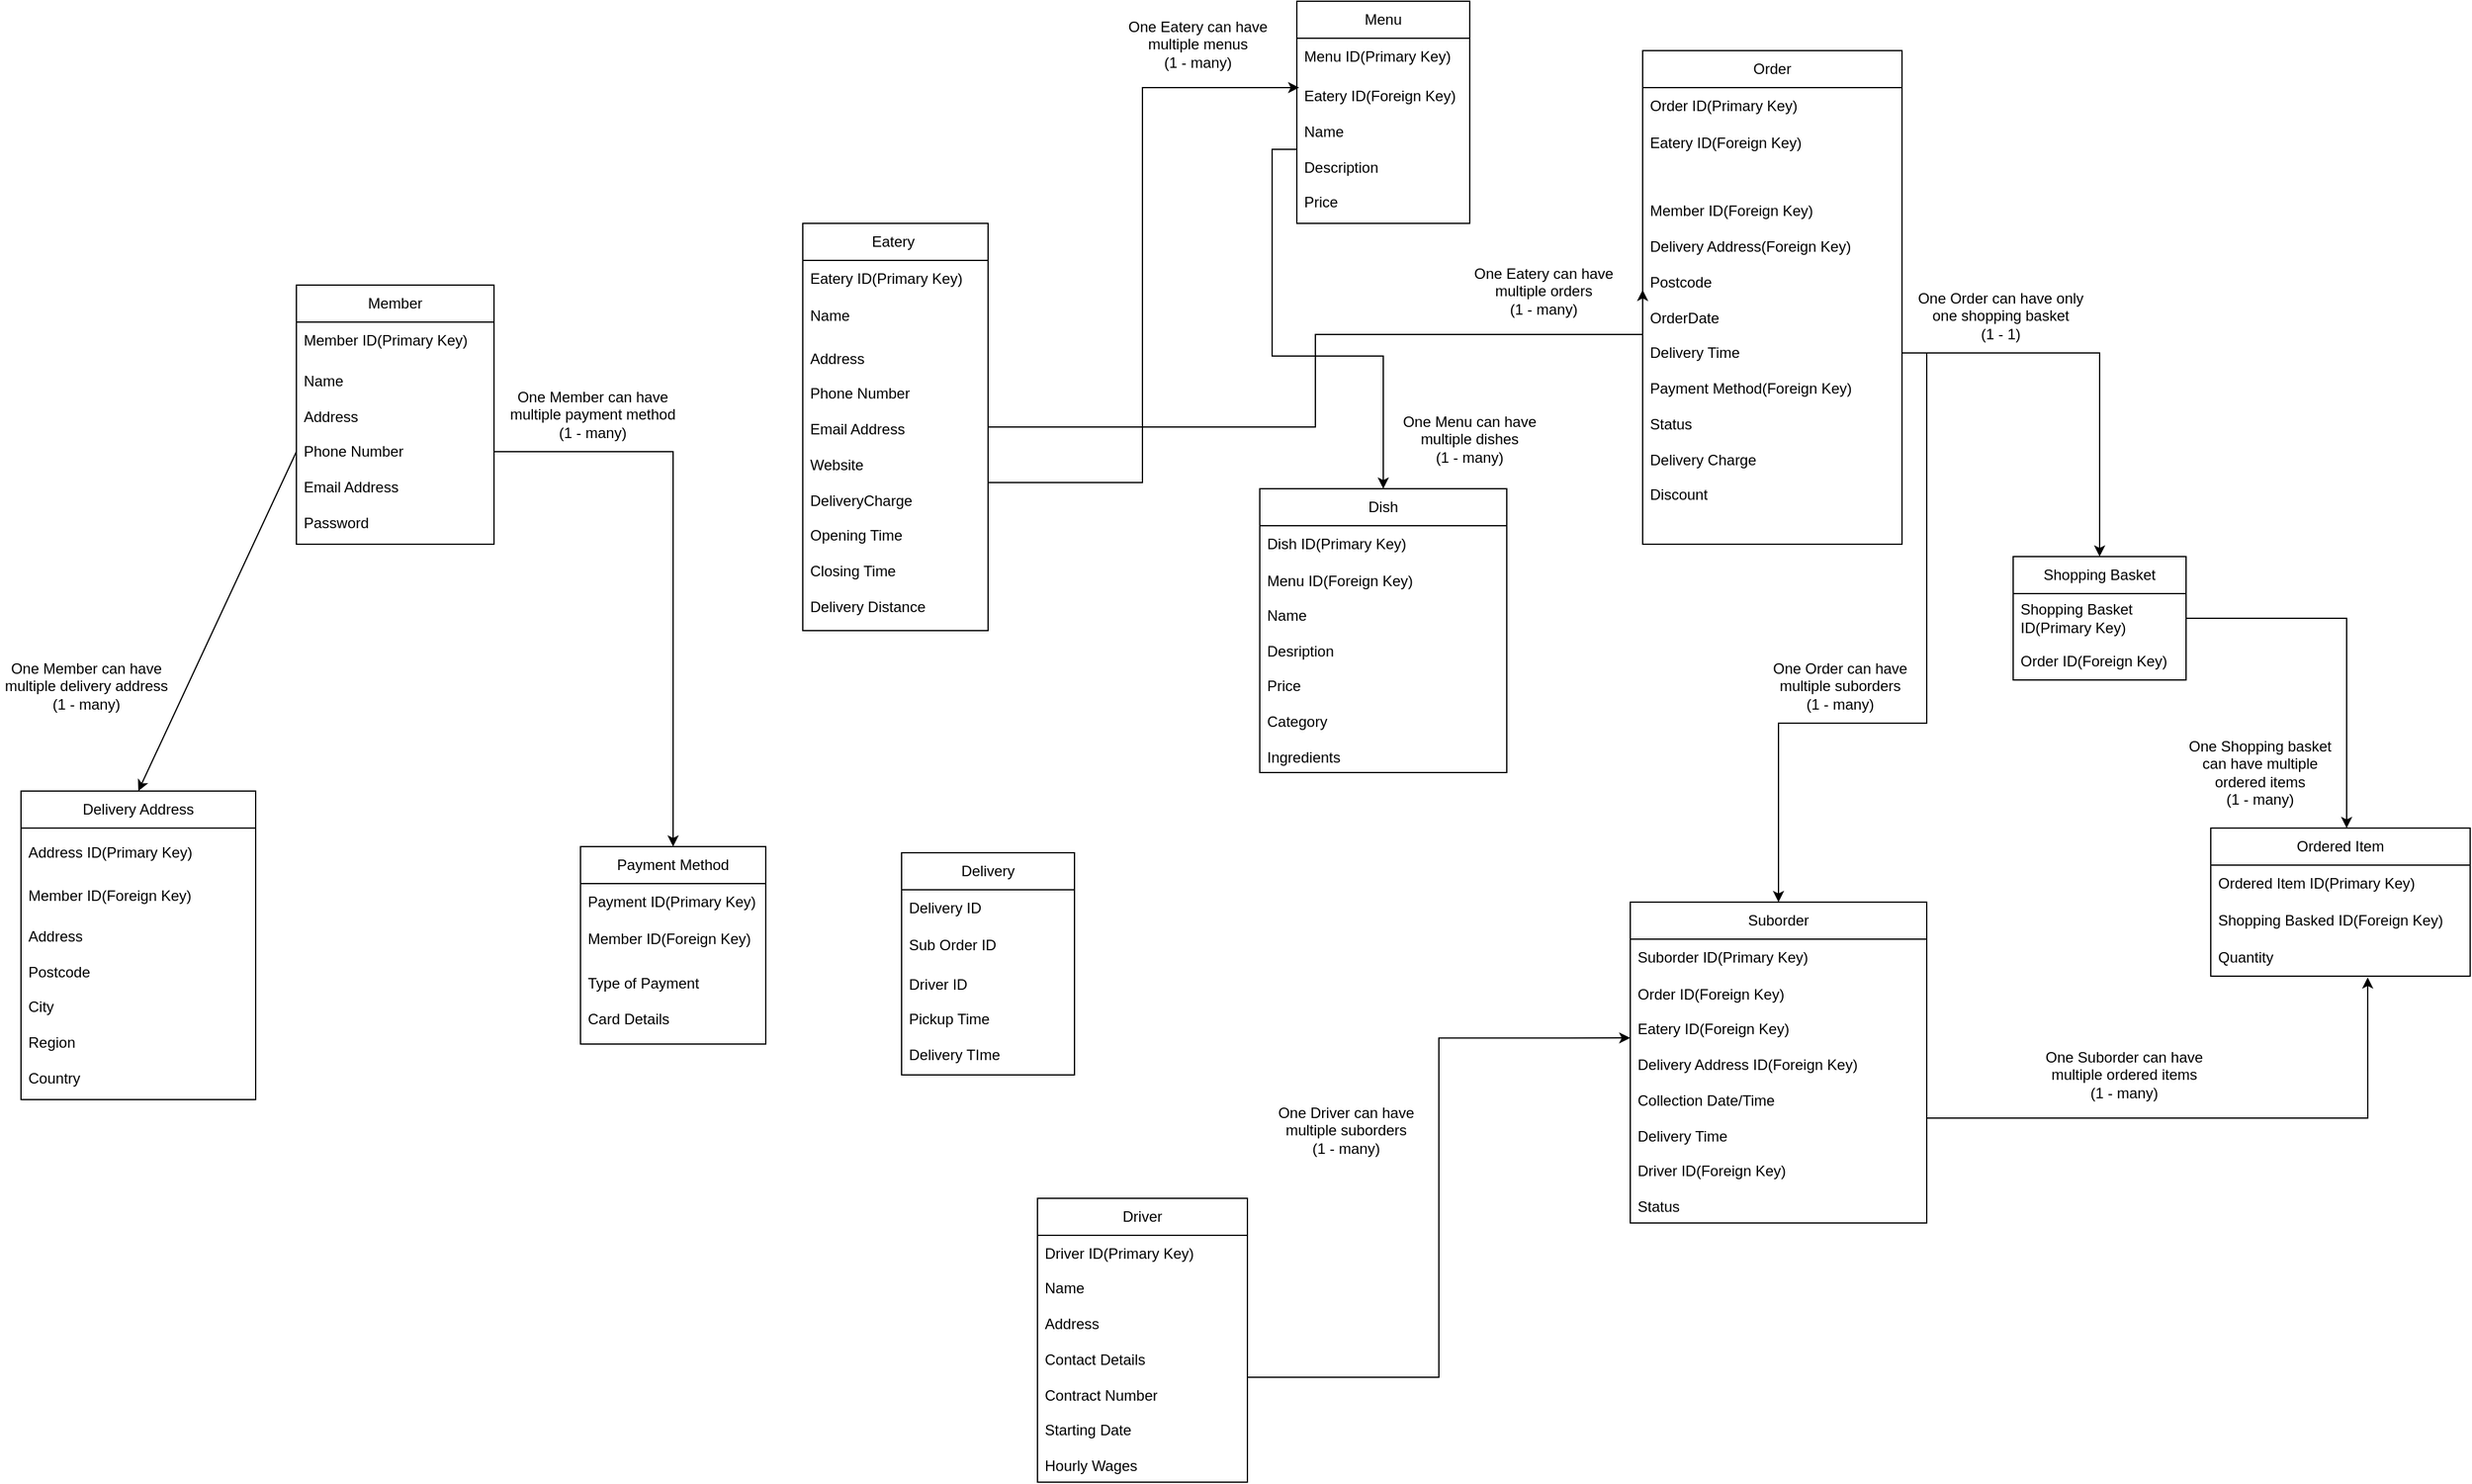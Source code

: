 <mxfile version="22.1.7" type="github">
  <diagram name="Page-1" id="V_OIsb3dV8PI7ekmCIi9">
    <mxGraphModel dx="1464" dy="747" grid="1" gridSize="10" guides="1" tooltips="1" connect="1" arrows="1" fold="1" page="1" pageScale="1" pageWidth="827" pageHeight="1169" math="0" shadow="0">
      <root>
        <mxCell id="0" />
        <mxCell id="1" parent="0" />
        <mxCell id="866BhcFPN6EovTLOz9K3-1" value="Member" style="swimlane;fontStyle=0;childLayout=stackLayout;horizontal=1;startSize=30;horizontalStack=0;resizeParent=1;resizeParentMax=0;resizeLast=0;collapsible=1;marginBottom=0;whiteSpace=wrap;html=1;" parent="1" vertex="1">
          <mxGeometry x="-380" y="450" width="160" height="210" as="geometry" />
        </mxCell>
        <mxCell id="866BhcFPN6EovTLOz9K3-2" value="Member ID(Primary Key)" style="text;strokeColor=none;fillColor=none;align=left;verticalAlign=middle;spacingLeft=4;spacingRight=4;overflow=hidden;points=[[0,0.5],[1,0.5]];portConstraint=eastwest;rotatable=0;whiteSpace=wrap;html=1;" parent="866BhcFPN6EovTLOz9K3-1" vertex="1">
          <mxGeometry y="30" width="160" height="30" as="geometry" />
        </mxCell>
        <mxCell id="866BhcFPN6EovTLOz9K3-3" value="Name&lt;br&gt;&lt;br&gt;Address&lt;br&gt;&lt;br&gt;Phone Number&lt;br&gt;&lt;br&gt;Email Address&lt;br&gt;&lt;br&gt;Password" style="text;strokeColor=none;fillColor=none;align=left;verticalAlign=middle;spacingLeft=4;spacingRight=4;overflow=hidden;points=[[0,0.5],[1,0.5]];portConstraint=eastwest;rotatable=0;whiteSpace=wrap;html=1;" parent="866BhcFPN6EovTLOz9K3-1" vertex="1">
          <mxGeometry y="60" width="160" height="150" as="geometry" />
        </mxCell>
        <mxCell id="e0NQ1iSXLlsqN2AnxAeV-24" style="edgeStyle=orthogonalEdgeStyle;rounded=0;orthogonalLoop=1;jettySize=auto;html=1;entryX=0;entryY=0.335;entryDx=0;entryDy=0;entryPerimeter=0;" edge="1" parent="1" source="866BhcFPN6EovTLOz9K3-5" target="866BhcFPN6EovTLOz9K3-20">
          <mxGeometry relative="1" as="geometry">
            <mxPoint x="600" y="470" as="targetPoint" />
            <Array as="points">
              <mxPoint x="445" y="565" />
              <mxPoint x="445" y="490" />
              <mxPoint x="710" y="490" />
            </Array>
          </mxGeometry>
        </mxCell>
        <mxCell id="866BhcFPN6EovTLOz9K3-5" value="Eatery&amp;nbsp;" style="swimlane;fontStyle=0;childLayout=stackLayout;horizontal=1;startSize=30;horizontalStack=0;resizeParent=1;resizeParentMax=0;resizeLast=0;collapsible=1;marginBottom=0;whiteSpace=wrap;html=1;" parent="1" vertex="1">
          <mxGeometry x="30" y="400" width="150" height="330" as="geometry" />
        </mxCell>
        <mxCell id="866BhcFPN6EovTLOz9K3-6" value="Eatery ID(Primary Key)" style="text;strokeColor=none;fillColor=none;align=left;verticalAlign=middle;spacingLeft=4;spacingRight=4;overflow=hidden;points=[[0,0.5],[1,0.5]];portConstraint=eastwest;rotatable=0;whiteSpace=wrap;html=1;" parent="866BhcFPN6EovTLOz9K3-5" vertex="1">
          <mxGeometry y="30" width="150" height="30" as="geometry" />
        </mxCell>
        <mxCell id="866BhcFPN6EovTLOz9K3-7" value="Name" style="text;strokeColor=none;fillColor=none;align=left;verticalAlign=middle;spacingLeft=4;spacingRight=4;overflow=hidden;points=[[0,0.5],[1,0.5]];portConstraint=eastwest;rotatable=0;whiteSpace=wrap;html=1;" parent="866BhcFPN6EovTLOz9K3-5" vertex="1">
          <mxGeometry y="60" width="150" height="30" as="geometry" />
        </mxCell>
        <mxCell id="866BhcFPN6EovTLOz9K3-8" value="Address&lt;br&gt;&lt;br&gt;Phone Number&lt;br&gt;&lt;br&gt;Email Address&lt;br&gt;&lt;br&gt;Website&lt;br&gt;&lt;br&gt;DeliveryCharge&lt;br&gt;&lt;br&gt;Opening Time&lt;br&gt;&lt;br&gt;Closing Time&lt;br&gt;&lt;br&gt;Delivery Distance" style="text;strokeColor=none;fillColor=none;align=left;verticalAlign=middle;spacingLeft=4;spacingRight=4;overflow=hidden;points=[[0,0.5],[1,0.5]];portConstraint=eastwest;rotatable=0;whiteSpace=wrap;html=1;" parent="866BhcFPN6EovTLOz9K3-5" vertex="1">
          <mxGeometry y="90" width="150" height="240" as="geometry" />
        </mxCell>
        <mxCell id="866BhcFPN6EovTLOz9K3-9" value="Delivery Address" style="swimlane;fontStyle=0;childLayout=stackLayout;horizontal=1;startSize=30;horizontalStack=0;resizeParent=1;resizeParentMax=0;resizeLast=0;collapsible=1;marginBottom=0;whiteSpace=wrap;html=1;" parent="1" vertex="1">
          <mxGeometry x="-603" y="860" width="190" height="250" as="geometry" />
        </mxCell>
        <mxCell id="866BhcFPN6EovTLOz9K3-10" value="Address ID(Primary Key)&lt;br&gt;" style="text;strokeColor=none;fillColor=none;align=left;verticalAlign=middle;spacingLeft=4;spacingRight=4;overflow=hidden;points=[[0,0.5],[1,0.5]];portConstraint=eastwest;rotatable=0;whiteSpace=wrap;html=1;" parent="866BhcFPN6EovTLOz9K3-9" vertex="1">
          <mxGeometry y="30" width="190" height="40" as="geometry" />
        </mxCell>
        <mxCell id="866BhcFPN6EovTLOz9K3-11" value="Member ID(Foreign Key)" style="text;strokeColor=none;fillColor=none;align=left;verticalAlign=middle;spacingLeft=4;spacingRight=4;overflow=hidden;points=[[0,0.5],[1,0.5]];portConstraint=eastwest;rotatable=0;whiteSpace=wrap;html=1;" parent="866BhcFPN6EovTLOz9K3-9" vertex="1">
          <mxGeometry y="70" width="190" height="30" as="geometry" />
        </mxCell>
        <mxCell id="866BhcFPN6EovTLOz9K3-12" value="Address&lt;br&gt;&lt;br&gt;Postcode&lt;br&gt;&lt;br&gt;City&lt;br&gt;&lt;br&gt;Region&lt;br&gt;&lt;br&gt;Country&lt;br&gt;" style="text;strokeColor=none;fillColor=none;align=left;verticalAlign=middle;spacingLeft=4;spacingRight=4;overflow=hidden;points=[[0,0.5],[1,0.5]];portConstraint=eastwest;rotatable=0;whiteSpace=wrap;html=1;" parent="866BhcFPN6EovTLOz9K3-9" vertex="1">
          <mxGeometry y="100" width="190" height="150" as="geometry" />
        </mxCell>
        <mxCell id="866BhcFPN6EovTLOz9K3-13" value="Menu" style="swimlane;fontStyle=0;childLayout=stackLayout;horizontal=1;startSize=30;horizontalStack=0;resizeParent=1;resizeParentMax=0;resizeLast=0;collapsible=1;marginBottom=0;whiteSpace=wrap;html=1;" parent="1" vertex="1">
          <mxGeometry x="430" y="220" width="140" height="180" as="geometry" />
        </mxCell>
        <mxCell id="866BhcFPN6EovTLOz9K3-14" value="Menu ID(Primary Key)" style="text;strokeColor=none;fillColor=none;align=left;verticalAlign=middle;spacingLeft=4;spacingRight=4;overflow=hidden;points=[[0,0.5],[1,0.5]];portConstraint=eastwest;rotatable=0;whiteSpace=wrap;html=1;" parent="866BhcFPN6EovTLOz9K3-13" vertex="1">
          <mxGeometry y="30" width="140" height="30" as="geometry" />
        </mxCell>
        <mxCell id="866BhcFPN6EovTLOz9K3-15" value="Eatery ID(Foreign Key)&lt;br&gt;&lt;br&gt;Name&lt;br&gt;&lt;br&gt;Description&lt;br&gt;&lt;br&gt;Price" style="text;strokeColor=none;fillColor=none;align=left;verticalAlign=middle;spacingLeft=4;spacingRight=4;overflow=hidden;points=[[0,0.5],[1,0.5]];portConstraint=eastwest;rotatable=0;whiteSpace=wrap;html=1;" parent="866BhcFPN6EovTLOz9K3-13" vertex="1">
          <mxGeometry y="60" width="140" height="120" as="geometry" />
        </mxCell>
        <mxCell id="866BhcFPN6EovTLOz9K3-17" value="Order" style="swimlane;fontStyle=0;childLayout=stackLayout;horizontal=1;startSize=30;horizontalStack=0;resizeParent=1;resizeParentMax=0;resizeLast=0;collapsible=1;marginBottom=0;whiteSpace=wrap;html=1;" parent="1" vertex="1">
          <mxGeometry x="710" y="260" width="210" height="400" as="geometry" />
        </mxCell>
        <mxCell id="866BhcFPN6EovTLOz9K3-18" value="Order ID(Primary Key)" style="text;strokeColor=none;fillColor=none;align=left;verticalAlign=middle;spacingLeft=4;spacingRight=4;overflow=hidden;points=[[0,0.5],[1,0.5]];portConstraint=eastwest;rotatable=0;whiteSpace=wrap;html=1;" parent="866BhcFPN6EovTLOz9K3-17" vertex="1">
          <mxGeometry y="30" width="210" height="30" as="geometry" />
        </mxCell>
        <mxCell id="866BhcFPN6EovTLOz9K3-19" value="Eatery ID(Foreign Key)" style="text;strokeColor=none;fillColor=none;align=left;verticalAlign=middle;spacingLeft=4;spacingRight=4;overflow=hidden;points=[[0,0.5],[1,0.5]];portConstraint=eastwest;rotatable=0;whiteSpace=wrap;html=1;" parent="866BhcFPN6EovTLOz9K3-17" vertex="1">
          <mxGeometry y="60" width="210" height="30" as="geometry" />
        </mxCell>
        <mxCell id="866BhcFPN6EovTLOz9K3-20" value="Member ID(Foreign Key)&lt;br&gt;&lt;br&gt;Delivery Address(Foreign Key)&lt;br&gt;&lt;br&gt;Postcode&lt;br&gt;&lt;br&gt;OrderDate&lt;br&gt;&lt;br&gt;Delivery Time&lt;br&gt;&lt;br&gt;Payment Method(Foreign Key)&lt;br&gt;&lt;br&gt;Status&lt;br&gt;&lt;br&gt;Delivery Charge&lt;br&gt;&lt;br&gt;Discount" style="text;strokeColor=none;fillColor=none;align=left;verticalAlign=middle;spacingLeft=4;spacingRight=4;overflow=hidden;points=[[0,0.5],[1,0.5]];portConstraint=eastwest;rotatable=0;whiteSpace=wrap;html=1;" parent="866BhcFPN6EovTLOz9K3-17" vertex="1">
          <mxGeometry y="90" width="210" height="310" as="geometry" />
        </mxCell>
        <mxCell id="866BhcFPN6EovTLOz9K3-21" value="Dish" style="swimlane;fontStyle=0;childLayout=stackLayout;horizontal=1;startSize=30;horizontalStack=0;resizeParent=1;resizeParentMax=0;resizeLast=0;collapsible=1;marginBottom=0;whiteSpace=wrap;html=1;" parent="1" vertex="1">
          <mxGeometry x="400" y="615" width="200" height="230" as="geometry" />
        </mxCell>
        <mxCell id="866BhcFPN6EovTLOz9K3-22" value="Dish ID(Primary Key)" style="text;strokeColor=none;fillColor=none;align=left;verticalAlign=middle;spacingLeft=4;spacingRight=4;overflow=hidden;points=[[0,0.5],[1,0.5]];portConstraint=eastwest;rotatable=0;whiteSpace=wrap;html=1;" parent="866BhcFPN6EovTLOz9K3-21" vertex="1">
          <mxGeometry y="30" width="200" height="30" as="geometry" />
        </mxCell>
        <mxCell id="866BhcFPN6EovTLOz9K3-23" value="Menu ID(Foreign Key)" style="text;strokeColor=none;fillColor=none;align=left;verticalAlign=middle;spacingLeft=4;spacingRight=4;overflow=hidden;points=[[0,0.5],[1,0.5]];portConstraint=eastwest;rotatable=0;whiteSpace=wrap;html=1;" parent="866BhcFPN6EovTLOz9K3-21" vertex="1">
          <mxGeometry y="60" width="200" height="30" as="geometry" />
        </mxCell>
        <mxCell id="866BhcFPN6EovTLOz9K3-24" value="Name&lt;br&gt;&lt;br&gt;Desription&lt;br&gt;&lt;br&gt;Price&lt;br&gt;&lt;br&gt;Category&lt;br&gt;&lt;br&gt;Ingredients" style="text;strokeColor=none;fillColor=none;align=left;verticalAlign=middle;spacingLeft=4;spacingRight=4;overflow=hidden;points=[[0,0.5],[1,0.5]];portConstraint=eastwest;rotatable=0;whiteSpace=wrap;html=1;" parent="866BhcFPN6EovTLOz9K3-21" vertex="1">
          <mxGeometry y="90" width="200" height="140" as="geometry" />
        </mxCell>
        <mxCell id="866BhcFPN6EovTLOz9K3-25" value="Shopping Basket" style="swimlane;fontStyle=0;childLayout=stackLayout;horizontal=1;startSize=30;horizontalStack=0;resizeParent=1;resizeParentMax=0;resizeLast=0;collapsible=1;marginBottom=0;whiteSpace=wrap;html=1;" parent="1" vertex="1">
          <mxGeometry x="1010" y="670" width="140" height="100" as="geometry" />
        </mxCell>
        <mxCell id="866BhcFPN6EovTLOz9K3-26" value="Shopping Basket ID(Primary Key)" style="text;strokeColor=none;fillColor=none;align=left;verticalAlign=middle;spacingLeft=4;spacingRight=4;overflow=hidden;points=[[0,0.5],[1,0.5]];portConstraint=eastwest;rotatable=0;whiteSpace=wrap;html=1;" parent="866BhcFPN6EovTLOz9K3-25" vertex="1">
          <mxGeometry y="30" width="140" height="40" as="geometry" />
        </mxCell>
        <mxCell id="866BhcFPN6EovTLOz9K3-27" value="Order ID(Foreign Key)" style="text;strokeColor=none;fillColor=none;align=left;verticalAlign=middle;spacingLeft=4;spacingRight=4;overflow=hidden;points=[[0,0.5],[1,0.5]];portConstraint=eastwest;rotatable=0;whiteSpace=wrap;html=1;" parent="866BhcFPN6EovTLOz9K3-25" vertex="1">
          <mxGeometry y="70" width="140" height="30" as="geometry" />
        </mxCell>
        <mxCell id="866BhcFPN6EovTLOz9K3-29" value="Payment Method" style="swimlane;fontStyle=0;childLayout=stackLayout;horizontal=1;startSize=30;horizontalStack=0;resizeParent=1;resizeParentMax=0;resizeLast=0;collapsible=1;marginBottom=0;whiteSpace=wrap;html=1;" parent="1" vertex="1">
          <mxGeometry x="-150" y="905" width="150" height="160" as="geometry" />
        </mxCell>
        <mxCell id="866BhcFPN6EovTLOz9K3-30" value="Payment ID(Primary Key)" style="text;strokeColor=none;fillColor=none;align=left;verticalAlign=middle;spacingLeft=4;spacingRight=4;overflow=hidden;points=[[0,0.5],[1,0.5]];portConstraint=eastwest;rotatable=0;whiteSpace=wrap;html=1;" parent="866BhcFPN6EovTLOz9K3-29" vertex="1">
          <mxGeometry y="30" width="150" height="30" as="geometry" />
        </mxCell>
        <mxCell id="866BhcFPN6EovTLOz9K3-31" value="Member ID(Foreign Key)" style="text;strokeColor=none;fillColor=none;align=left;verticalAlign=middle;spacingLeft=4;spacingRight=4;overflow=hidden;points=[[0,0.5],[1,0.5]];portConstraint=eastwest;rotatable=0;whiteSpace=wrap;html=1;" parent="866BhcFPN6EovTLOz9K3-29" vertex="1">
          <mxGeometry y="60" width="150" height="30" as="geometry" />
        </mxCell>
        <mxCell id="866BhcFPN6EovTLOz9K3-32" value="Type of Payment&lt;br&gt;&lt;br&gt;Card Details&lt;br&gt;" style="text;strokeColor=none;fillColor=none;align=left;verticalAlign=middle;spacingLeft=4;spacingRight=4;overflow=hidden;points=[[0,0.5],[1,0.5]];portConstraint=eastwest;rotatable=0;whiteSpace=wrap;html=1;" parent="866BhcFPN6EovTLOz9K3-29" vertex="1">
          <mxGeometry y="90" width="150" height="70" as="geometry" />
        </mxCell>
        <mxCell id="866BhcFPN6EovTLOz9K3-33" value="Delivery" style="swimlane;fontStyle=0;childLayout=stackLayout;horizontal=1;startSize=30;horizontalStack=0;resizeParent=1;resizeParentMax=0;resizeLast=0;collapsible=1;marginBottom=0;whiteSpace=wrap;html=1;" parent="1" vertex="1">
          <mxGeometry x="110" y="910" width="140" height="180" as="geometry" />
        </mxCell>
        <mxCell id="866BhcFPN6EovTLOz9K3-34" value="Delivery ID" style="text;strokeColor=none;fillColor=none;align=left;verticalAlign=middle;spacingLeft=4;spacingRight=4;overflow=hidden;points=[[0,0.5],[1,0.5]];portConstraint=eastwest;rotatable=0;whiteSpace=wrap;html=1;" parent="866BhcFPN6EovTLOz9K3-33" vertex="1">
          <mxGeometry y="30" width="140" height="30" as="geometry" />
        </mxCell>
        <mxCell id="866BhcFPN6EovTLOz9K3-35" value="Sub Order ID" style="text;strokeColor=none;fillColor=none;align=left;verticalAlign=middle;spacingLeft=4;spacingRight=4;overflow=hidden;points=[[0,0.5],[1,0.5]];portConstraint=eastwest;rotatable=0;whiteSpace=wrap;html=1;" parent="866BhcFPN6EovTLOz9K3-33" vertex="1">
          <mxGeometry y="60" width="140" height="30" as="geometry" />
        </mxCell>
        <mxCell id="866BhcFPN6EovTLOz9K3-36" value="Driver ID&lt;br&gt;&lt;br&gt;Pickup Time&lt;br&gt;&lt;br&gt;Delivery TIme&lt;br&gt;" style="text;strokeColor=none;fillColor=none;align=left;verticalAlign=middle;spacingLeft=4;spacingRight=4;overflow=hidden;points=[[0,0.5],[1,0.5]];portConstraint=eastwest;rotatable=0;whiteSpace=wrap;html=1;" parent="866BhcFPN6EovTLOz9K3-33" vertex="1">
          <mxGeometry y="90" width="140" height="90" as="geometry" />
        </mxCell>
        <mxCell id="866BhcFPN6EovTLOz9K3-40" value="Driver" style="swimlane;fontStyle=0;childLayout=stackLayout;horizontal=1;startSize=30;horizontalStack=0;resizeParent=1;resizeParentMax=0;resizeLast=0;collapsible=1;marginBottom=0;whiteSpace=wrap;html=1;" parent="1" vertex="1">
          <mxGeometry x="220" y="1190" width="170" height="230" as="geometry" />
        </mxCell>
        <mxCell id="866BhcFPN6EovTLOz9K3-41" value="Driver ID(Primary Key)" style="text;strokeColor=none;fillColor=none;align=left;verticalAlign=middle;spacingLeft=4;spacingRight=4;overflow=hidden;points=[[0,0.5],[1,0.5]];portConstraint=eastwest;rotatable=0;whiteSpace=wrap;html=1;" parent="866BhcFPN6EovTLOz9K3-40" vertex="1">
          <mxGeometry y="30" width="170" height="30" as="geometry" />
        </mxCell>
        <mxCell id="866BhcFPN6EovTLOz9K3-42" value="Name&lt;br&gt;&lt;br&gt;Address&lt;br&gt;&lt;br&gt;Contact Details&lt;br&gt;&lt;br&gt;Contract Number&lt;br&gt;&lt;br&gt;Starting Date&lt;br&gt;&lt;br&gt;Hourly Wages&lt;br&gt;" style="text;strokeColor=none;fillColor=none;align=left;verticalAlign=middle;spacingLeft=4;spacingRight=4;overflow=hidden;points=[[0,0.5],[1,0.5]];portConstraint=eastwest;rotatable=0;whiteSpace=wrap;html=1;" parent="866BhcFPN6EovTLOz9K3-40" vertex="1">
          <mxGeometry y="60" width="170" height="170" as="geometry" />
        </mxCell>
        <mxCell id="e0NQ1iSXLlsqN2AnxAeV-2" value="Ordered Item" style="swimlane;fontStyle=0;childLayout=stackLayout;horizontal=1;startSize=30;horizontalStack=0;resizeParent=1;resizeParentMax=0;resizeLast=0;collapsible=1;marginBottom=0;whiteSpace=wrap;html=1;" vertex="1" parent="1">
          <mxGeometry x="1170" y="890" width="210" height="120" as="geometry" />
        </mxCell>
        <mxCell id="e0NQ1iSXLlsqN2AnxAeV-3" value="Ordered Item ID(Primary Key)" style="text;strokeColor=none;fillColor=none;align=left;verticalAlign=middle;spacingLeft=4;spacingRight=4;overflow=hidden;points=[[0,0.5],[1,0.5]];portConstraint=eastwest;rotatable=0;whiteSpace=wrap;html=1;" vertex="1" parent="e0NQ1iSXLlsqN2AnxAeV-2">
          <mxGeometry y="30" width="210" height="30" as="geometry" />
        </mxCell>
        <mxCell id="e0NQ1iSXLlsqN2AnxAeV-4" value="Shopping Basked ID(Foreign Key)" style="text;strokeColor=none;fillColor=none;align=left;verticalAlign=middle;spacingLeft=4;spacingRight=4;overflow=hidden;points=[[0,0.5],[1,0.5]];portConstraint=eastwest;rotatable=0;whiteSpace=wrap;html=1;" vertex="1" parent="e0NQ1iSXLlsqN2AnxAeV-2">
          <mxGeometry y="60" width="210" height="30" as="geometry" />
        </mxCell>
        <mxCell id="e0NQ1iSXLlsqN2AnxAeV-5" value="Quantity" style="text;strokeColor=none;fillColor=none;align=left;verticalAlign=middle;spacingLeft=4;spacingRight=4;overflow=hidden;points=[[0,0.5],[1,0.5]];portConstraint=eastwest;rotatable=0;whiteSpace=wrap;html=1;" vertex="1" parent="e0NQ1iSXLlsqN2AnxAeV-2">
          <mxGeometry y="90" width="210" height="30" as="geometry" />
        </mxCell>
        <mxCell id="e0NQ1iSXLlsqN2AnxAeV-6" value="Suborder" style="swimlane;fontStyle=0;childLayout=stackLayout;horizontal=1;startSize=30;horizontalStack=0;resizeParent=1;resizeParentMax=0;resizeLast=0;collapsible=1;marginBottom=0;whiteSpace=wrap;html=1;" vertex="1" parent="1">
          <mxGeometry x="700" y="950" width="240" height="260" as="geometry" />
        </mxCell>
        <mxCell id="e0NQ1iSXLlsqN2AnxAeV-7" value="Suborder ID(Primary Key)" style="text;strokeColor=none;fillColor=none;align=left;verticalAlign=middle;spacingLeft=4;spacingRight=4;overflow=hidden;points=[[0,0.5],[1,0.5]];portConstraint=eastwest;rotatable=0;whiteSpace=wrap;html=1;" vertex="1" parent="e0NQ1iSXLlsqN2AnxAeV-6">
          <mxGeometry y="30" width="240" height="30" as="geometry" />
        </mxCell>
        <mxCell id="e0NQ1iSXLlsqN2AnxAeV-8" value="Order ID(Foreign Key)" style="text;strokeColor=none;fillColor=none;align=left;verticalAlign=middle;spacingLeft=4;spacingRight=4;overflow=hidden;points=[[0,0.5],[1,0.5]];portConstraint=eastwest;rotatable=0;whiteSpace=wrap;html=1;" vertex="1" parent="e0NQ1iSXLlsqN2AnxAeV-6">
          <mxGeometry y="60" width="240" height="30" as="geometry" />
        </mxCell>
        <mxCell id="e0NQ1iSXLlsqN2AnxAeV-9" value="Eatery ID(Foreign Key)&lt;br&gt;&lt;br&gt;Delivery Address ID(Foreign Key)&lt;br&gt;&lt;br&gt;Collection Date/Time&lt;br&gt;&lt;br&gt;Delivery Time&lt;br&gt;&lt;br&gt;Driver ID(Foreign Key)&lt;br&gt;&lt;br&gt;Status" style="text;strokeColor=none;fillColor=none;align=left;verticalAlign=middle;spacingLeft=4;spacingRight=4;overflow=hidden;points=[[0,0.5],[1,0.5]];portConstraint=eastwest;rotatable=0;whiteSpace=wrap;html=1;" vertex="1" parent="e0NQ1iSXLlsqN2AnxAeV-6">
          <mxGeometry y="90" width="240" height="170" as="geometry" />
        </mxCell>
        <mxCell id="e0NQ1iSXLlsqN2AnxAeV-13" value="One Member can have multiple delivery address&lt;br&gt;(1 - many)" style="text;html=1;strokeColor=none;fillColor=none;align=center;verticalAlign=middle;whiteSpace=wrap;rounded=0;" vertex="1" parent="1">
          <mxGeometry x="-620" y="760" width="140" height="30" as="geometry" />
        </mxCell>
        <mxCell id="e0NQ1iSXLlsqN2AnxAeV-15" value="One Member can have multiple payment method&lt;br&gt;(1 - many)" style="text;html=1;strokeColor=none;fillColor=none;align=center;verticalAlign=middle;whiteSpace=wrap;rounded=0;" vertex="1" parent="1">
          <mxGeometry x="-210" y="530" width="140" height="50" as="geometry" />
        </mxCell>
        <mxCell id="e0NQ1iSXLlsqN2AnxAeV-19" style="edgeStyle=none;rounded=0;orthogonalLoop=1;jettySize=auto;html=1;exitX=0;exitY=0.5;exitDx=0;exitDy=0;entryX=0.5;entryY=0;entryDx=0;entryDy=0;" edge="1" parent="1" source="866BhcFPN6EovTLOz9K3-3" target="866BhcFPN6EovTLOz9K3-9">
          <mxGeometry relative="1" as="geometry">
            <mxPoint x="-530" y="860" as="targetPoint" />
            <Array as="points" />
          </mxGeometry>
        </mxCell>
        <mxCell id="e0NQ1iSXLlsqN2AnxAeV-20" style="edgeStyle=orthogonalEdgeStyle;rounded=0;orthogonalLoop=1;jettySize=auto;html=1;entryX=0.5;entryY=0;entryDx=0;entryDy=0;" edge="1" parent="1" source="866BhcFPN6EovTLOz9K3-3" target="866BhcFPN6EovTLOz9K3-29">
          <mxGeometry relative="1" as="geometry" />
        </mxCell>
        <mxCell id="e0NQ1iSXLlsqN2AnxAeV-21" style="edgeStyle=orthogonalEdgeStyle;rounded=0;orthogonalLoop=1;jettySize=auto;html=1;entryX=0.014;entryY=0.083;entryDx=0;entryDy=0;entryPerimeter=0;" edge="1" parent="1" source="866BhcFPN6EovTLOz9K3-8" target="866BhcFPN6EovTLOz9K3-15">
          <mxGeometry relative="1" as="geometry" />
        </mxCell>
        <mxCell id="e0NQ1iSXLlsqN2AnxAeV-22" value="One Eatery can have multiple menus&lt;br&gt;(1 - many)" style="text;html=1;strokeColor=none;fillColor=none;align=center;verticalAlign=middle;whiteSpace=wrap;rounded=0;" vertex="1" parent="1">
          <mxGeometry x="280" y="230" width="140" height="50" as="geometry" />
        </mxCell>
        <mxCell id="e0NQ1iSXLlsqN2AnxAeV-25" value="One Eatery can have multiple orders&lt;br&gt;(1 - many)" style="text;html=1;strokeColor=none;fillColor=none;align=center;verticalAlign=middle;whiteSpace=wrap;rounded=0;" vertex="1" parent="1">
          <mxGeometry x="560" y="430" width="140" height="50" as="geometry" />
        </mxCell>
        <mxCell id="e0NQ1iSXLlsqN2AnxAeV-26" style="edgeStyle=orthogonalEdgeStyle;rounded=0;orthogonalLoop=1;jettySize=auto;html=1;" edge="1" parent="1" source="866BhcFPN6EovTLOz9K3-15" target="866BhcFPN6EovTLOz9K3-21">
          <mxGeometry relative="1" as="geometry" />
        </mxCell>
        <mxCell id="e0NQ1iSXLlsqN2AnxAeV-27" value="One Menu can have multiple dishes&lt;br&gt;(1 - many)" style="text;html=1;strokeColor=none;fillColor=none;align=center;verticalAlign=middle;whiteSpace=wrap;rounded=0;" vertex="1" parent="1">
          <mxGeometry x="500" y="550" width="140" height="50" as="geometry" />
        </mxCell>
        <mxCell id="e0NQ1iSXLlsqN2AnxAeV-28" style="edgeStyle=orthogonalEdgeStyle;rounded=0;orthogonalLoop=1;jettySize=auto;html=1;" edge="1" parent="1" source="866BhcFPN6EovTLOz9K3-20" target="866BhcFPN6EovTLOz9K3-25">
          <mxGeometry relative="1" as="geometry">
            <Array as="points">
              <mxPoint x="1080" y="505" />
              <mxPoint x="1080" y="730" />
            </Array>
          </mxGeometry>
        </mxCell>
        <mxCell id="e0NQ1iSXLlsqN2AnxAeV-29" value="One Order can have only one shopping basket&lt;br&gt;(1 - 1)" style="text;html=1;strokeColor=none;fillColor=none;align=center;verticalAlign=middle;whiteSpace=wrap;rounded=0;" vertex="1" parent="1">
          <mxGeometry x="930" y="450" width="140" height="50" as="geometry" />
        </mxCell>
        <mxCell id="e0NQ1iSXLlsqN2AnxAeV-30" style="edgeStyle=orthogonalEdgeStyle;rounded=0;orthogonalLoop=1;jettySize=auto;html=1;entryX=0.5;entryY=0;entryDx=0;entryDy=0;" edge="1" parent="1" source="866BhcFPN6EovTLOz9K3-20" target="e0NQ1iSXLlsqN2AnxAeV-6">
          <mxGeometry relative="1" as="geometry" />
        </mxCell>
        <mxCell id="e0NQ1iSXLlsqN2AnxAeV-31" value="One Order can have multiple suborders&lt;br&gt;(1 - many)" style="text;html=1;strokeColor=none;fillColor=none;align=center;verticalAlign=middle;whiteSpace=wrap;rounded=0;" vertex="1" parent="1">
          <mxGeometry x="800" y="750" width="140" height="50" as="geometry" />
        </mxCell>
        <mxCell id="e0NQ1iSXLlsqN2AnxAeV-32" style="edgeStyle=orthogonalEdgeStyle;rounded=0;orthogonalLoop=1;jettySize=auto;html=1;" edge="1" parent="1" source="866BhcFPN6EovTLOz9K3-26" target="e0NQ1iSXLlsqN2AnxAeV-2">
          <mxGeometry relative="1" as="geometry">
            <Array as="points">
              <mxPoint x="1280" y="720" />
            </Array>
          </mxGeometry>
        </mxCell>
        <mxCell id="e0NQ1iSXLlsqN2AnxAeV-33" value="One Shopping basket can have multiple ordered items&lt;br&gt;(1 - many)" style="text;html=1;strokeColor=none;fillColor=none;align=center;verticalAlign=middle;whiteSpace=wrap;rounded=0;" vertex="1" parent="1">
          <mxGeometry x="1140" y="820" width="140" height="50" as="geometry" />
        </mxCell>
        <mxCell id="e0NQ1iSXLlsqN2AnxAeV-34" style="edgeStyle=orthogonalEdgeStyle;rounded=0;orthogonalLoop=1;jettySize=auto;html=1;entryX=0.605;entryY=1.033;entryDx=0;entryDy=0;entryPerimeter=0;" edge="1" parent="1" source="e0NQ1iSXLlsqN2AnxAeV-9" target="e0NQ1iSXLlsqN2AnxAeV-5">
          <mxGeometry relative="1" as="geometry" />
        </mxCell>
        <mxCell id="e0NQ1iSXLlsqN2AnxAeV-35" value="One Suborder can have multiple ordered items&lt;br&gt;(1 - many)" style="text;html=1;strokeColor=none;fillColor=none;align=center;verticalAlign=middle;whiteSpace=wrap;rounded=0;" vertex="1" parent="1">
          <mxGeometry x="1030" y="1065" width="140" height="50" as="geometry" />
        </mxCell>
        <mxCell id="e0NQ1iSXLlsqN2AnxAeV-36" style="edgeStyle=orthogonalEdgeStyle;rounded=0;orthogonalLoop=1;jettySize=auto;html=1;entryX=0;entryY=0.118;entryDx=0;entryDy=0;entryPerimeter=0;" edge="1" parent="1" source="866BhcFPN6EovTLOz9K3-42" target="e0NQ1iSXLlsqN2AnxAeV-9">
          <mxGeometry relative="1" as="geometry" />
        </mxCell>
        <mxCell id="e0NQ1iSXLlsqN2AnxAeV-37" value="One Driver can have multiple suborders&lt;br&gt;(1 - many)" style="text;html=1;strokeColor=none;fillColor=none;align=center;verticalAlign=middle;whiteSpace=wrap;rounded=0;" vertex="1" parent="1">
          <mxGeometry x="400" y="1110" width="140" height="50" as="geometry" />
        </mxCell>
      </root>
    </mxGraphModel>
  </diagram>
</mxfile>
